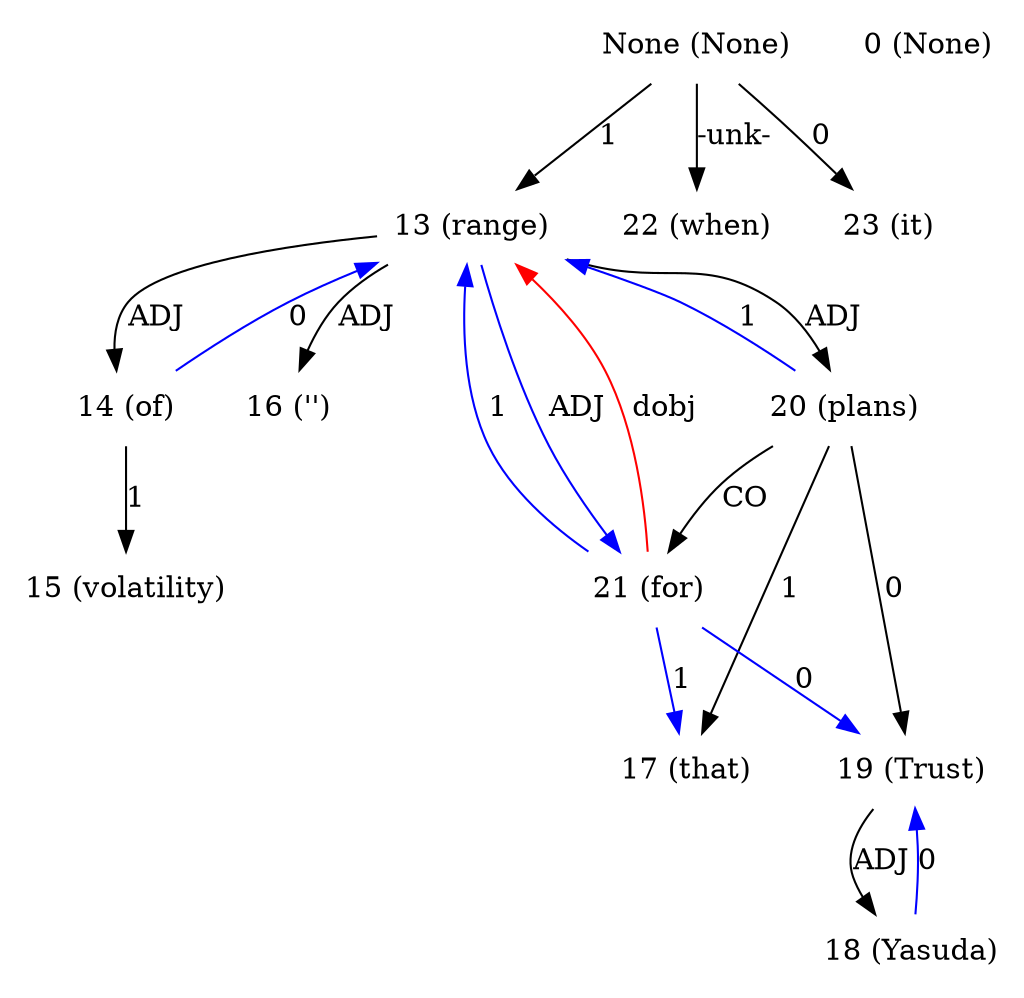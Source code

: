 digraph G{
edge [dir=forward]
node [shape=plaintext]

None [label="None (None)"]
None -> 13 [label="1"]
None [label="None (None)"]
None -> 22 [label="-unk-"]
None -> 23 [label="0"]
0 [label="0 (None)"]
13 [label="13 (range)"]
13 -> 14 [label="ADJ"]
13 -> 16 [label="ADJ"]
13 -> 20 [label="ADJ"]
13 -> 21 [label="ADJ", color="blue"]
21 -> 13 [label="dobj", color="red"]
14 [label="14 (of)"]
14 -> 15 [label="1"]
14 -> 13 [label="0", color="blue"]
15 [label="15 (volatility)"]
16 [label="16 ('')"]
17 [label="17 (that)"]
18 [label="18 (Yasuda)"]
18 -> 19 [label="0", color="blue"]
19 [label="19 (Trust)"]
19 -> 18 [label="ADJ"]
20 [label="20 (plans)"]
20 -> 17 [label="1"]
20 -> 13 [label="1", color="blue"]
20 -> 19 [label="0"]
20 -> 21 [label="CO"]
21 [label="21 (for)"]
21 -> 17 [label="1", color="blue"]
21 -> 13 [label="1", color="blue"]
21 -> 19 [label="0", color="blue"]
22 [label="22 (when)"]
23 [label="23 (it)"]
}

